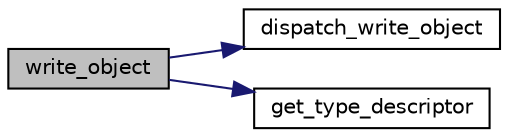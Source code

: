 digraph "write_object"
{
  edge [fontname="Helvetica",fontsize="10",labelfontname="Helvetica",labelfontsize="10"];
  node [fontname="Helvetica",fontsize="10",shape=record];
  rankdir="LR";
  Node41 [label="write_object",height=0.2,width=0.4,color="black", fillcolor="grey75", style="filled", fontcolor="black"];
  Node41 -> Node42 [color="midnightblue",fontsize="10",style="solid",fontname="Helvetica"];
  Node42 [label="dispatch_write_object",height=0.2,width=0.4,color="black", fillcolor="white", style="filled",URL="$class__descriptor_8h.html#a649c17a92bc90b6dfb20d558796c848a"];
  Node41 -> Node43 [color="midnightblue",fontsize="10",style="solid",fontname="Helvetica"];
  Node43 [label="get_type_descriptor",height=0.2,width=0.4,color="black", fillcolor="white", style="filled",URL="$class__descriptor_8h.html#a94023ec1f1e10ea3ca358f63ada6ad12"];
}
